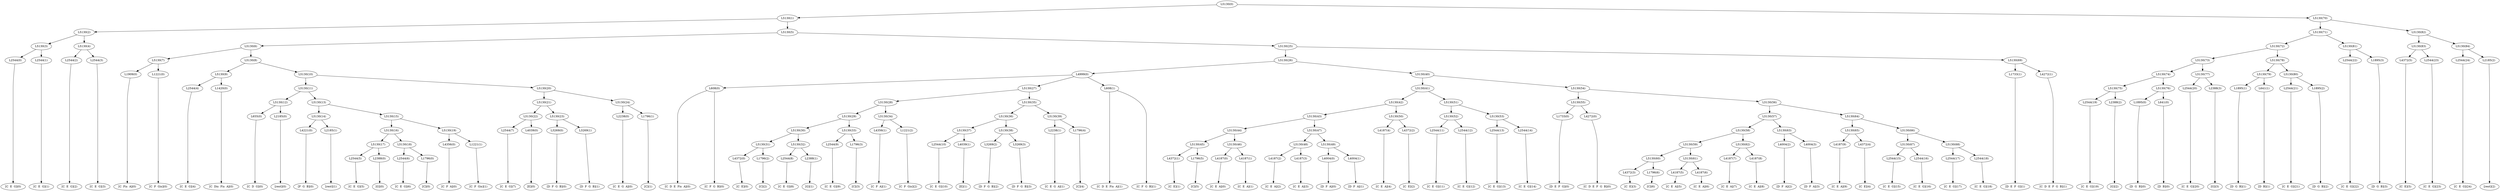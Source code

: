 digraph sample{
"L2544(0)"->"[C  E  G](0)"
"L2544(1)"->"[C  E  G](1)"
"L5130(3)"->"L2544(0)"
"L5130(3)"->"L2544(1)"
"L2544(2)"->"[C  E  G](2)"
"L2544(3)"->"[C  E  G](3)"
"L5130(4)"->"L2544(2)"
"L5130(4)"->"L2544(3)"
"L5130(2)"->"L5130(3)"
"L5130(2)"->"L5130(4)"
"L1909(0)"->"[C  Fis  A](0)"
"L1221(0)"->"[C  F  Gis](0)"
"L5130(7)"->"L1909(0)"
"L5130(7)"->"L1221(0)"
"L2544(4)"->"[C  E  G](4)"
"L1420(0)"->"[C  Dis  Fis  A](0)"
"L5130(9)"->"L2544(4)"
"L5130(9)"->"L1420(0)"
"L655(0)"->"[C  D  G](0)"
"L2185(0)"->"[rest](0)"
"L5130(12)"->"L655(0)"
"L5130(12)"->"L2185(0)"
"L4221(0)"->"[F  G  B](0)"
"L2185(1)"->"[rest](1)"
"L5130(14)"->"L4221(0)"
"L5130(14)"->"L2185(1)"
"L2544(5)"->"[C  E  G](5)"
"L2388(0)"->"[G](0)"
"L5130(17)"->"L2544(5)"
"L5130(17)"->"L2388(0)"
"L2544(6)"->"[C  E  G](6)"
"L1796(0)"->"[C](0)"
"L5130(18)"->"L2544(6)"
"L5130(18)"->"L1796(0)"
"L5130(16)"->"L5130(17)"
"L5130(16)"->"L5130(18)"
"L4356(0)"->"[C  F  A](0)"
"L1221(1)"->"[C  F  Gis](1)"
"L5130(19)"->"L4356(0)"
"L5130(19)"->"L1221(1)"
"L5130(15)"->"L5130(16)"
"L5130(15)"->"L5130(19)"
"L5130(13)"->"L5130(14)"
"L5130(13)"->"L5130(15)"
"L5130(11)"->"L5130(12)"
"L5130(11)"->"L5130(13)"
"L2544(7)"->"[C  E  G](7)"
"L4039(0)"->"[E](0)"
"L5130(22)"->"L2544(7)"
"L5130(22)"->"L4039(0)"
"L3269(0)"->"[D  F  G  B](0)"
"L3269(1)"->"[D  F  G  B](1)"
"L5130(23)"->"L3269(0)"
"L5130(23)"->"L3269(1)"
"L5130(21)"->"L5130(22)"
"L5130(21)"->"L5130(23)"
"L2238(0)"->"[C  E  G  A](0)"
"L1796(1)"->"[C](1)"
"L5130(24)"->"L2238(0)"
"L5130(24)"->"L1796(1)"
"L5130(20)"->"L5130(21)"
"L5130(20)"->"L5130(24)"
"L5130(10)"->"L5130(11)"
"L5130(10)"->"L5130(20)"
"L5130(8)"->"L5130(9)"
"L5130(8)"->"L5130(10)"
"L5130(6)"->"L5130(7)"
"L5130(6)"->"L5130(8)"
"L608(0)"->"[C  D  E  Fis  A](0)"
"L608(0)"->"[C  F  G  B](0)"
"L4372(0)"->"[C  E](0)"
"L1796(2)"->"[C](2)"
"L5130(31)"->"L4372(0)"
"L5130(31)"->"L1796(2)"
"L2544(8)"->"[C  E  G](8)"
"L2388(1)"->"[G](1)"
"L5130(32)"->"L2544(8)"
"L5130(32)"->"L2388(1)"
"L5130(30)"->"L5130(31)"
"L5130(30)"->"L5130(32)"
"L2544(9)"->"[C  E  G](9)"
"L1796(3)"->"[C](3)"
"L5130(33)"->"L2544(9)"
"L5130(33)"->"L1796(3)"
"L5130(29)"->"L5130(30)"
"L5130(29)"->"L5130(33)"
"L4356(1)"->"[C  F  A](1)"
"L1221(2)"->"[C  F  Gis](2)"
"L5130(34)"->"L4356(1)"
"L5130(34)"->"L1221(2)"
"L5130(28)"->"L5130(29)"
"L5130(28)"->"L5130(34)"
"L2544(10)"->"[C  E  G](10)"
"L4039(1)"->"[E](1)"
"L5130(37)"->"L2544(10)"
"L5130(37)"->"L4039(1)"
"L3269(2)"->"[D  F  G  B](2)"
"L3269(3)"->"[D  F  G  B](3)"
"L5130(38)"->"L3269(2)"
"L5130(38)"->"L3269(3)"
"L5130(36)"->"L5130(37)"
"L5130(36)"->"L5130(38)"
"L2238(1)"->"[C  E  G  A](1)"
"L1796(4)"->"[C](4)"
"L5130(39)"->"L2238(1)"
"L5130(39)"->"L1796(4)"
"L5130(35)"->"L5130(36)"
"L5130(35)"->"L5130(39)"
"L5130(27)"->"L5130(28)"
"L5130(27)"->"L5130(35)"
"L608(1)"->"[C  D  E  Fis  A](1)"
"L608(1)"->"[C  F  G  B](1)"
"L4999(0)"->"L608(0)"
"L4999(0)"->"L5130(27)"
"L4999(0)"->"L608(1)"
"L4372(1)"->"[C  E](1)"
"L1796(5)"->"[C](5)"
"L5130(45)"->"L4372(1)"
"L5130(45)"->"L1796(5)"
"L4187(0)"->"[C  E  A](0)"
"L4187(1)"->"[C  E  A](1)"
"L5130(46)"->"L4187(0)"
"L5130(46)"->"L4187(1)"
"L5130(44)"->"L5130(45)"
"L5130(44)"->"L5130(46)"
"L4187(2)"->"[C  E  A](2)"
"L4187(3)"->"[C  E  A](3)"
"L5130(48)"->"L4187(2)"
"L5130(48)"->"L4187(3)"
"L4004(0)"->"[D  F  A](0)"
"L4004(1)"->"[D  F  A](1)"
"L5130(49)"->"L4004(0)"
"L5130(49)"->"L4004(1)"
"L5130(47)"->"L5130(48)"
"L5130(47)"->"L5130(49)"
"L5130(43)"->"L5130(44)"
"L5130(43)"->"L5130(47)"
"L4187(4)"->"[C  E  A](4)"
"L4372(2)"->"[C  E](2)"
"L5130(50)"->"L4187(4)"
"L5130(50)"->"L4372(2)"
"L5130(42)"->"L5130(43)"
"L5130(42)"->"L5130(50)"
"L2544(11)"->"[C  E  G](11)"
"L2544(12)"->"[C  E  G](12)"
"L5130(52)"->"L2544(11)"
"L5130(52)"->"L2544(12)"
"L2544(13)"->"[C  E  G](13)"
"L2544(14)"->"[C  E  G](14)"
"L5130(53)"->"L2544(13)"
"L5130(53)"->"L2544(14)"
"L5130(51)"->"L5130(52)"
"L5130(51)"->"L5130(53)"
"L5130(41)"->"L5130(42)"
"L5130(41)"->"L5130(51)"
"L1733(0)"->"[D  E  F  G](0)"
"L4272(0)"->"[C  D  E  F  G  B](0)"
"L5130(55)"->"L1733(0)"
"L5130(55)"->"L4272(0)"
"L4372(3)"->"[C  E](3)"
"L1796(6)"->"[C](6)"
"L5130(60)"->"L4372(3)"
"L5130(60)"->"L1796(6)"
"L4187(5)"->"[C  E  A](5)"
"L4187(6)"->"[C  E  A](6)"
"L5130(61)"->"L4187(5)"
"L5130(61)"->"L4187(6)"
"L5130(59)"->"L5130(60)"
"L5130(59)"->"L5130(61)"
"L4187(7)"->"[C  E  A](7)"
"L4187(8)"->"[C  E  A](8)"
"L5130(62)"->"L4187(7)"
"L5130(62)"->"L4187(8)"
"L5130(58)"->"L5130(59)"
"L5130(58)"->"L5130(62)"
"L4004(2)"->"[D  F  A](2)"
"L4004(3)"->"[D  F  A](3)"
"L5130(63)"->"L4004(2)"
"L5130(63)"->"L4004(3)"
"L5130(57)"->"L5130(58)"
"L5130(57)"->"L5130(63)"
"L4187(9)"->"[C  E  A](9)"
"L4372(4)"->"[C  E](4)"
"L5130(65)"->"L4187(9)"
"L5130(65)"->"L4372(4)"
"L2544(15)"->"[C  E  G](15)"
"L2544(16)"->"[C  E  G](16)"
"L5130(67)"->"L2544(15)"
"L5130(67)"->"L2544(16)"
"L2544(17)"->"[C  E  G](17)"
"L2544(18)"->"[C  E  G](18)"
"L5130(68)"->"L2544(17)"
"L5130(68)"->"L2544(18)"
"L5130(66)"->"L5130(67)"
"L5130(66)"->"L5130(68)"
"L5130(64)"->"L5130(65)"
"L5130(64)"->"L5130(66)"
"L5130(56)"->"L5130(57)"
"L5130(56)"->"L5130(64)"
"L5130(54)"->"L5130(55)"
"L5130(54)"->"L5130(56)"
"L5130(40)"->"L5130(41)"
"L5130(40)"->"L5130(54)"
"L5130(26)"->"L4999(0)"
"L5130(26)"->"L5130(40)"
"L1733(1)"->"[D  E  F  G](1)"
"L4272(1)"->"[C  D  E  F  G  B](1)"
"L5130(69)"->"L1733(1)"
"L5130(69)"->"L4272(1)"
"L5130(25)"->"L5130(26)"
"L5130(25)"->"L5130(69)"
"L5130(5)"->"L5130(6)"
"L5130(5)"->"L5130(25)"
"L5130(1)"->"L5130(2)"
"L5130(1)"->"L5130(5)"
"L2544(19)"->"[C  E  G](19)"
"L2388(2)"->"[G](2)"
"L5130(75)"->"L2544(19)"
"L5130(75)"->"L2388(2)"
"L1895(0)"->"[D  G  B](0)"
"L641(0)"->"[D  B](0)"
"L5130(76)"->"L1895(0)"
"L5130(76)"->"L641(0)"
"L5130(74)"->"L5130(75)"
"L5130(74)"->"L5130(76)"
"L2544(20)"->"[C  E  G](20)"
"L2388(3)"->"[G](3)"
"L5130(77)"->"L2544(20)"
"L5130(77)"->"L2388(3)"
"L5130(73)"->"L5130(74)"
"L5130(73)"->"L5130(77)"
"L1895(1)"->"[D  G  B](1)"
"L641(1)"->"[D  B](1)"
"L5130(79)"->"L1895(1)"
"L5130(79)"->"L641(1)"
"L2544(21)"->"[C  E  G](21)"
"L1895(2)"->"[D  G  B](2)"
"L5130(80)"->"L2544(21)"
"L5130(80)"->"L1895(2)"
"L5130(78)"->"L5130(79)"
"L5130(78)"->"L5130(80)"
"L5130(72)"->"L5130(73)"
"L5130(72)"->"L5130(78)"
"L2544(22)"->"[C  E  G](22)"
"L1895(3)"->"[D  G  B](3)"
"L5130(81)"->"L2544(22)"
"L5130(81)"->"L1895(3)"
"L5130(71)"->"L5130(72)"
"L5130(71)"->"L5130(81)"
"L4372(5)"->"[C  E](5)"
"L2544(23)"->"[C  E  G](23)"
"L5130(83)"->"L4372(5)"
"L5130(83)"->"L2544(23)"
"L2544(24)"->"[C  E  G](24)"
"L2185(2)"->"[rest](2)"
"L5130(84)"->"L2544(24)"
"L5130(84)"->"L2185(2)"
"L5130(82)"->"L5130(83)"
"L5130(82)"->"L5130(84)"
"L5130(70)"->"L5130(71)"
"L5130(70)"->"L5130(82)"
"L5130(0)"->"L5130(1)"
"L5130(0)"->"L5130(70)"
{rank = min; "L5130(0)"}
{rank = same; "L5130(1)"; "L5130(70)";}
{rank = same; "L5130(2)"; "L5130(5)"; "L5130(71)"; "L5130(82)";}
{rank = same; "L5130(3)"; "L5130(4)"; "L5130(6)"; "L5130(25)"; "L5130(72)"; "L5130(81)"; "L5130(83)"; "L5130(84)";}
{rank = same; "L2544(0)"; "L2544(1)"; "L2544(2)"; "L2544(3)"; "L5130(7)"; "L5130(8)"; "L5130(26)"; "L5130(69)"; "L5130(73)"; "L5130(78)"; "L2544(22)"; "L1895(3)"; "L4372(5)"; "L2544(23)"; "L2544(24)"; "L2185(2)";}
{rank = same; "L1909(0)"; "L1221(0)"; "L5130(9)"; "L5130(10)"; "L4999(0)"; "L5130(40)"; "L1733(1)"; "L4272(1)"; "L5130(74)"; "L5130(77)"; "L5130(79)"; "L5130(80)";}
{rank = same; "L2544(4)"; "L1420(0)"; "L5130(11)"; "L5130(20)"; "L608(0)"; "L5130(27)"; "L608(1)"; "L5130(41)"; "L5130(54)"; "L5130(75)"; "L5130(76)"; "L2544(20)"; "L2388(3)"; "L1895(1)"; "L641(1)"; "L2544(21)"; "L1895(2)";}
{rank = same; "L5130(12)"; "L5130(13)"; "L5130(21)"; "L5130(24)"; "L5130(28)"; "L5130(35)"; "L5130(42)"; "L5130(51)"; "L5130(55)"; "L5130(56)"; "L2544(19)"; "L2388(2)"; "L1895(0)"; "L641(0)";}
{rank = same; "L655(0)"; "L2185(0)"; "L5130(14)"; "L5130(15)"; "L5130(22)"; "L5130(23)"; "L2238(0)"; "L1796(1)"; "L5130(29)"; "L5130(34)"; "L5130(36)"; "L5130(39)"; "L5130(43)"; "L5130(50)"; "L5130(52)"; "L5130(53)"; "L1733(0)"; "L4272(0)"; "L5130(57)"; "L5130(64)";}
{rank = same; "L4221(0)"; "L2185(1)"; "L5130(16)"; "L5130(19)"; "L2544(7)"; "L4039(0)"; "L3269(0)"; "L3269(1)"; "L5130(30)"; "L5130(33)"; "L4356(1)"; "L1221(2)"; "L5130(37)"; "L5130(38)"; "L2238(1)"; "L1796(4)"; "L5130(44)"; "L5130(47)"; "L4187(4)"; "L4372(2)"; "L2544(11)"; "L2544(12)"; "L2544(13)"; "L2544(14)"; "L5130(58)"; "L5130(63)"; "L5130(65)"; "L5130(66)";}
{rank = same; "L5130(17)"; "L5130(18)"; "L4356(0)"; "L1221(1)"; "L5130(31)"; "L5130(32)"; "L2544(9)"; "L1796(3)"; "L2544(10)"; "L4039(1)"; "L3269(2)"; "L3269(3)"; "L5130(45)"; "L5130(46)"; "L5130(48)"; "L5130(49)"; "L5130(59)"; "L5130(62)"; "L4004(2)"; "L4004(3)"; "L4187(9)"; "L4372(4)"; "L5130(67)"; "L5130(68)";}
{rank = same; "L2544(5)"; "L2388(0)"; "L2544(6)"; "L1796(0)"; "L4372(0)"; "L1796(2)"; "L2544(8)"; "L2388(1)"; "L4372(1)"; "L1796(5)"; "L4187(0)"; "L4187(1)"; "L4187(2)"; "L4187(3)"; "L4004(0)"; "L4004(1)"; "L5130(60)"; "L5130(61)"; "L4187(7)"; "L4187(8)"; "L2544(15)"; "L2544(16)"; "L2544(17)"; "L2544(18)";}
{rank = same; "L4372(3)"; "L1796(6)"; "L4187(5)"; "L4187(6)";}
{rank = max; "[C  D  E  F  G  B](0)"; "[C  D  E  F  G  B](1)"; "[C  D  E  Fis  A](0)"; "[C  D  E  Fis  A](1)"; "[C  D  G](0)"; "[C  Dis  Fis  A](0)"; "[C  E  A](0)"; "[C  E  A](1)"; "[C  E  A](2)"; "[C  E  A](3)"; "[C  E  A](4)"; "[C  E  A](5)"; "[C  E  A](6)"; "[C  E  A](7)"; "[C  E  A](8)"; "[C  E  A](9)"; "[C  E  G  A](0)"; "[C  E  G  A](1)"; "[C  E  G](0)"; "[C  E  G](1)"; "[C  E  G](10)"; "[C  E  G](11)"; "[C  E  G](12)"; "[C  E  G](13)"; "[C  E  G](14)"; "[C  E  G](15)"; "[C  E  G](16)"; "[C  E  G](17)"; "[C  E  G](18)"; "[C  E  G](19)"; "[C  E  G](2)"; "[C  E  G](20)"; "[C  E  G](21)"; "[C  E  G](22)"; "[C  E  G](23)"; "[C  E  G](24)"; "[C  E  G](3)"; "[C  E  G](4)"; "[C  E  G](5)"; "[C  E  G](6)"; "[C  E  G](7)"; "[C  E  G](8)"; "[C  E  G](9)"; "[C  E](0)"; "[C  E](1)"; "[C  E](2)"; "[C  E](3)"; "[C  E](4)"; "[C  E](5)"; "[C  F  A](0)"; "[C  F  A](1)"; "[C  F  G  B](0)"; "[C  F  G  B](1)"; "[C  F  Gis](0)"; "[C  F  Gis](1)"; "[C  F  Gis](2)"; "[C  Fis  A](0)"; "[C](0)"; "[C](1)"; "[C](2)"; "[C](3)"; "[C](4)"; "[C](5)"; "[C](6)"; "[D  B](0)"; "[D  B](1)"; "[D  E  F  G](0)"; "[D  E  F  G](1)"; "[D  F  A](0)"; "[D  F  A](1)"; "[D  F  A](2)"; "[D  F  A](3)"; "[D  F  G  B](0)"; "[D  F  G  B](1)"; "[D  F  G  B](2)"; "[D  F  G  B](3)"; "[D  G  B](0)"; "[D  G  B](1)"; "[D  G  B](2)"; "[D  G  B](3)"; "[E](0)"; "[E](1)"; "[F  G  B](0)"; "[G](0)"; "[G](1)"; "[G](2)"; "[G](3)"; "[rest](0)"; "[rest](1)"; "[rest](2)";}
}